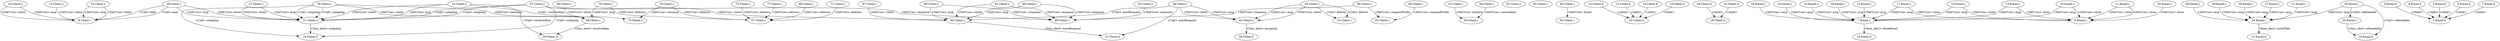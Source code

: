 digraph {
151 [label = "8-Client.c"];
152 [label = "13-Client.c"];
152 -> 151[label="<Def-Use> client"];
153 [label = "14-Client.c"];
153 -> 151[label="<Def-Use> client"];
153 -> 151[label="<Def-Use> msg"];
154 [label = "16-Client.c"];
154 -> 151[label="<Def-Use> client"];
154 -> 151[label="<Def-Use> msg"];
155 [label = "21-Client.c"];
156 [label = "24-Client.c"];
156 -> 155[label="<Def-Use> client"];
156 -> 155[label="<Def-Use> msg"];
157 [label = "27-Client.c"];
157 -> 155[label="<Def-Use> msg"];
157 -> 155[label="<Def-Use> client"];
158 [label = "28-Client.c"];
158 -> 151[label="<Call> mail"];
158 -> 155[label="<Def-Use> client"];
158 -> 155[label="<Def-Use> msg"];
159 [label = "33-Client.c"];
160 [label = "42-Client.c"];
161 [label = "44-Client.c"];
161 -> 160[label="<Def-Use> client"];
161 -> 160[label="<Def-Use> msg"];
162 [label = "45-Client.c"];
162 -> 159[label="<Call> deliver"];
162 -> 160[label="<Def-Use> client"];
162 -> 160[label="<Def-Use> msg"];
163 [label = "50-Client.c"];
164 [label = "52-Client.c"];
165 [label = "53-Client.c"];
165 -> 163[label="<Def-Use> listdata"];
166 [label = "54-Client.c"];
166 -> 163[label="<Def-Use> searchdata"];
167 [label = "58-Client.c"];
168 [label = "60-Client.c"];
168 -> 167[label="<Def-Use> client"];
169 [label = "62-Client.c"];
170 [label = "63-Client.c"];
171 [label = "65-Client.c"];
171 -> 170[label="<Def-Use> found"];
172 [label = "67-Client.c"];
173 [label = "68-Client.c"];
173 -> 172[label="<Def-Use> address"];
174 [label = "70-Client.c"];
174 -> 167[label="<Def-Use> msg"];
174 -> 172[label="<Def-Use> address"];
175 [label = "71-Client.c"];
175 -> 172[label="<Def-Use> address"];
176 [label = "73-Client.c"];
176 -> 172[label="<Def-Use> address"];
177 [label = "75-Client.c"];
178 [label = "76-Client.c"];
178 -> 177[label="<Def-Use> newmsg"];
178 -> 172[label="<Def-Use> address"];
179 [label = "77-Client.c"];
179 -> 172[label="<Def-Use> address"];
180 [label = "78-Client.c"];
180 -> 155[label="<Call> outgoing"];
180 -> 167[label="<Def-Use> client"];
180 -> 177[label="<Def-Use> newmsg"];
181 [label = "85-Client.c"];
182 [label = "87-Client.c"];
182 -> 181[label="<Def-Use> client"];
183 [label = "89-Client.c"];
184 [label = "90-Client.c"];
184 -> 183[label="<Def-Use> response"];
184 -> 181[label="<Def-Use> msg"];
185 [label = "91-Client.c"];
185 -> 183[label="<Def-Use> response"];
185 -> 181[label="<Def-Use> client"];
186 [label = "92-Client.c"];
187 [label = "93-Client.c"];
187 -> 183[label="<Def-Use> response"];
188 [label = "94-Client.c"];
188 -> 186[label="<Def-Use> respondPrefix"];
189 [label = "95-Client.c"];
189 -> 183[label="<Def-Use> response"];
189 -> 186[label="<Def-Use> respondPrefix"];
190 [label = "96-Client.c"];
190 -> 183[label="<Def-Use> response"];
190 -> 181[label="<Def-Use> msg"];
191 [label = "97-Client.c"];
191 -> 155[label="<Call> outgoing"];
191 -> 181[label="<Def-Use> client"];
191 -> 183[label="<Def-Use> response"];
192 [label = "10-Client.h"];
193 [label = "12-Client.h"];
194 [label = "13-Client.h"];
195 [label = "14-Client.h"];
196 [label = "15-Client.h"];
196 -> 192[label="<child>"];
194 -> 192[label="<child>"];
195 -> 192[label="<child>"];
193 -> 192[label="<child>"];
197 [label = "18-Client.h"];
198 [label = "20-Client.h"];
199 [label = "21-Client.h"];
198 -> 197[label="<child>"];
199 -> 197[label="<child>"];
200 [label = "24-Client.h"];
201 [label = "26-Client.h"];
202 [label = "29-Client.h"];
203 [label = "31-Client.h"];
204 [label = "7-Email.c"];
205 [label = "9-Email.c"];
206 [label = "10-Email.c"];
206 -> 204[label="<Def-Use> msg"];
207 [label = "11-Email.c"];
207 -> 205[label="<Def-Use> clone"];
207 -> 205[label="<Def-Use> clone"];
208 [label = "12-Email.c"];
208 -> 204[label="<Def-Use> msg"];
209 [label = "13-Email.c"];
209 -> 205[label="<Def-Use> clone"];
209 -> 204[label="<Def-Use> msg"];
210 [label = "14-Email.c"];
210 -> 204[label="<Def-Use> msg"];
211 [label = "15-Email.c"];
211 -> 205[label="<Def-Use> clone"];
211 -> 204[label="<Def-Use> msg"];
212 [label = "16-Email.c"];
212 -> 204[label="<Def-Use> msg"];
213 [label = "17-Email.c"];
213 -> 205[label="<Def-Use> clone"];
213 -> 204[label="<Def-Use> msg"];
214 [label = "18-Email.c"];
214 -> 204[label="<Def-Use> msg"];
215 [label = "19-Email.c"];
215 -> 205[label="<Def-Use> clone"];
215 -> 204[label="<Def-Use> msg"];
216 [label = "20-Email.c"];
216 -> 205[label="<Def-Use> clone"];
217 [label = "24-Email.c"];
218 [label = "26-Email.c"];
218 -> 217[label="<Def-Use> msg"];
219 [label = "27-Email.c"];
219 -> 217[label="<Def-Use> msg"];
220 [label = "28-Email.c"];
220 -> 217[label="<Def-Use> msg"];
221 [label = "29-Email.c"];
221 -> 217[label="<Def-Use> msg"];
222 [label = "30-Email.c"];
222 -> 217[label="<Def-Use> msg"];
223 [label = "31-Email.c"];
223 -> 217[label="<Def-Use> msg"];
224 [label = "35-Email.c"];
225 [label = "1-Email.h"];
226 [label = "3-Email.h"];
227 [label = "4-Email.h"];
228 [label = "5-Email.h"];
229 [label = "6-Email.h"];
230 [label = "7-Email.h"];
228 -> 225[label="<child>"];
229 -> 225[label="<child>"];
230 -> 225[label="<child>"];
226 -> 225[label="<child>"];
227 -> 225[label="<child>"];
231 [label = "10-Email.h"];
232 [label = "12-Email.h"];
233 [label = "14-Email.h"];
161 -> 181[label="<Call> autoRespond"];
161 -> 203[label="<Call> autoRespond"];
180 -> 200[label="<Call> outgoing"];
180 -> 155[label="<Call> outgoing"];
158 -> 151[label="<Call> mail"];
191 -> 200[label="<Call> outgoing"];
191 -> 155[label="<Call> outgoing"];
156 -> 167[label="<Call> resolveAlias"];
156 -> 202[label="<Call> resolveAlias"];
222 -> 224[label="<Call> isReadable"];
222 -> 233[label="<Call> isReadable"];
162 -> 159[label="<Call> deliver"];
217 -> 232[label="<func_decl> printMail"];
224 -> 233[label="<func_decl> isReadable"];
167 -> 202[label="<func_decl> resolveAlias"];
160 -> 201[label="<func_decl> incoming"];
181 -> 203[label="<func_decl> autoRespond"];
204 -> 231[label="<func_decl> cloneEmail"];
155 -> 200[label="<func_decl> outgoing"];
}